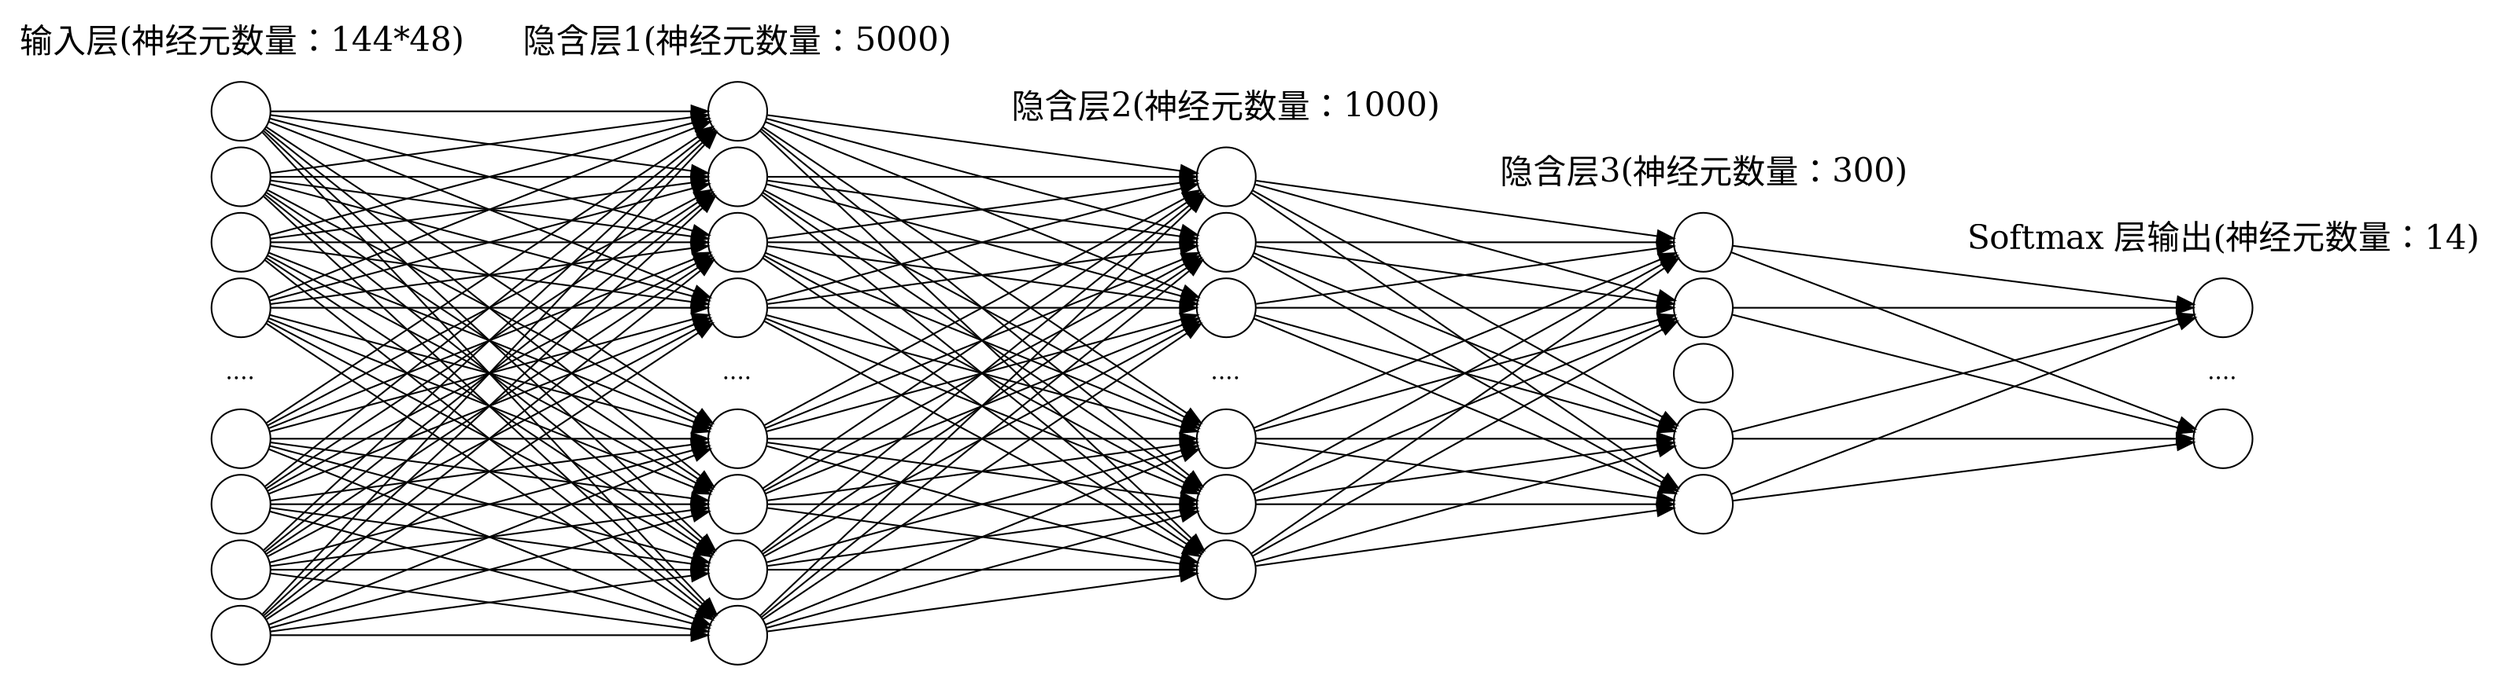 digraph G {
	compound = true;
    rankdir=LR;
    splines=line;
    nodesep=.05;
    
    node [label=""];
    ordering=out;
 
	subgraph cluster_0 {
		rank=same;
		color=white;
                node [style=solid, shape=circle];
		x1 x2 x3 x4 x_ x5 x6 x7 x8;
		label = "输入层(神经元数量：144*48)";
		fontsize=20.0;
	}

	subgraph cluster_1 {
		rank=same;
		color=white;
                node [style=solid, shape=circle];
		h11 h12 h13 h14 h1_ h15 h16 h17 h18;
		label = "隐含层1(神经元数量：5000)";
		fontsize=20.0;
	}

	subgraph cluster_2 {
		rank=same;
		color=white;
                node [style=solid, shape=circle];
		h21 h22 h23 h2_ h24 h25 h26;
		label = "隐含层2(神经元数量：1000)";
		fontsize=20.0;
	}

	subgraph cluster_3 {
		rank=same;
		color=white;
                node [style=solid, shape=circle];
		h31 h32 h3_ h33 h34;
		label = "隐含层3(神经元数量：300)";
		fontsize=20.0;
	}

	subgraph cluster_4 {
		rank=same;
		color=white;
                node [style=solid, shape=circle];
		s1 s_ s2;
		label = "Softmax 层输出(神经元数量：14)";
		fontsize=20.0;
	}

	x_[label="....", style="", shape="none"];
	h1_[label="....", style="", shape="none"];
	h2_[label="....", style="", shape="none"];
	s_[label="....", style="", shape="none"];
	{x1 x2 x3 x4 x5 x6 x7 x8} -> {h11 h12 h13 h14 h15 h16 h17 h18};
	{h11 h12 h13 h14 h15 h16 h17 h18} -> {h21 h22 h23 h24 h25 h26};
	{h21 h22 h23 h24 h25 h26} -> {h31 h32 h33 h34};
	{h31 h32 h33 h34} -> {s1 s2};

}